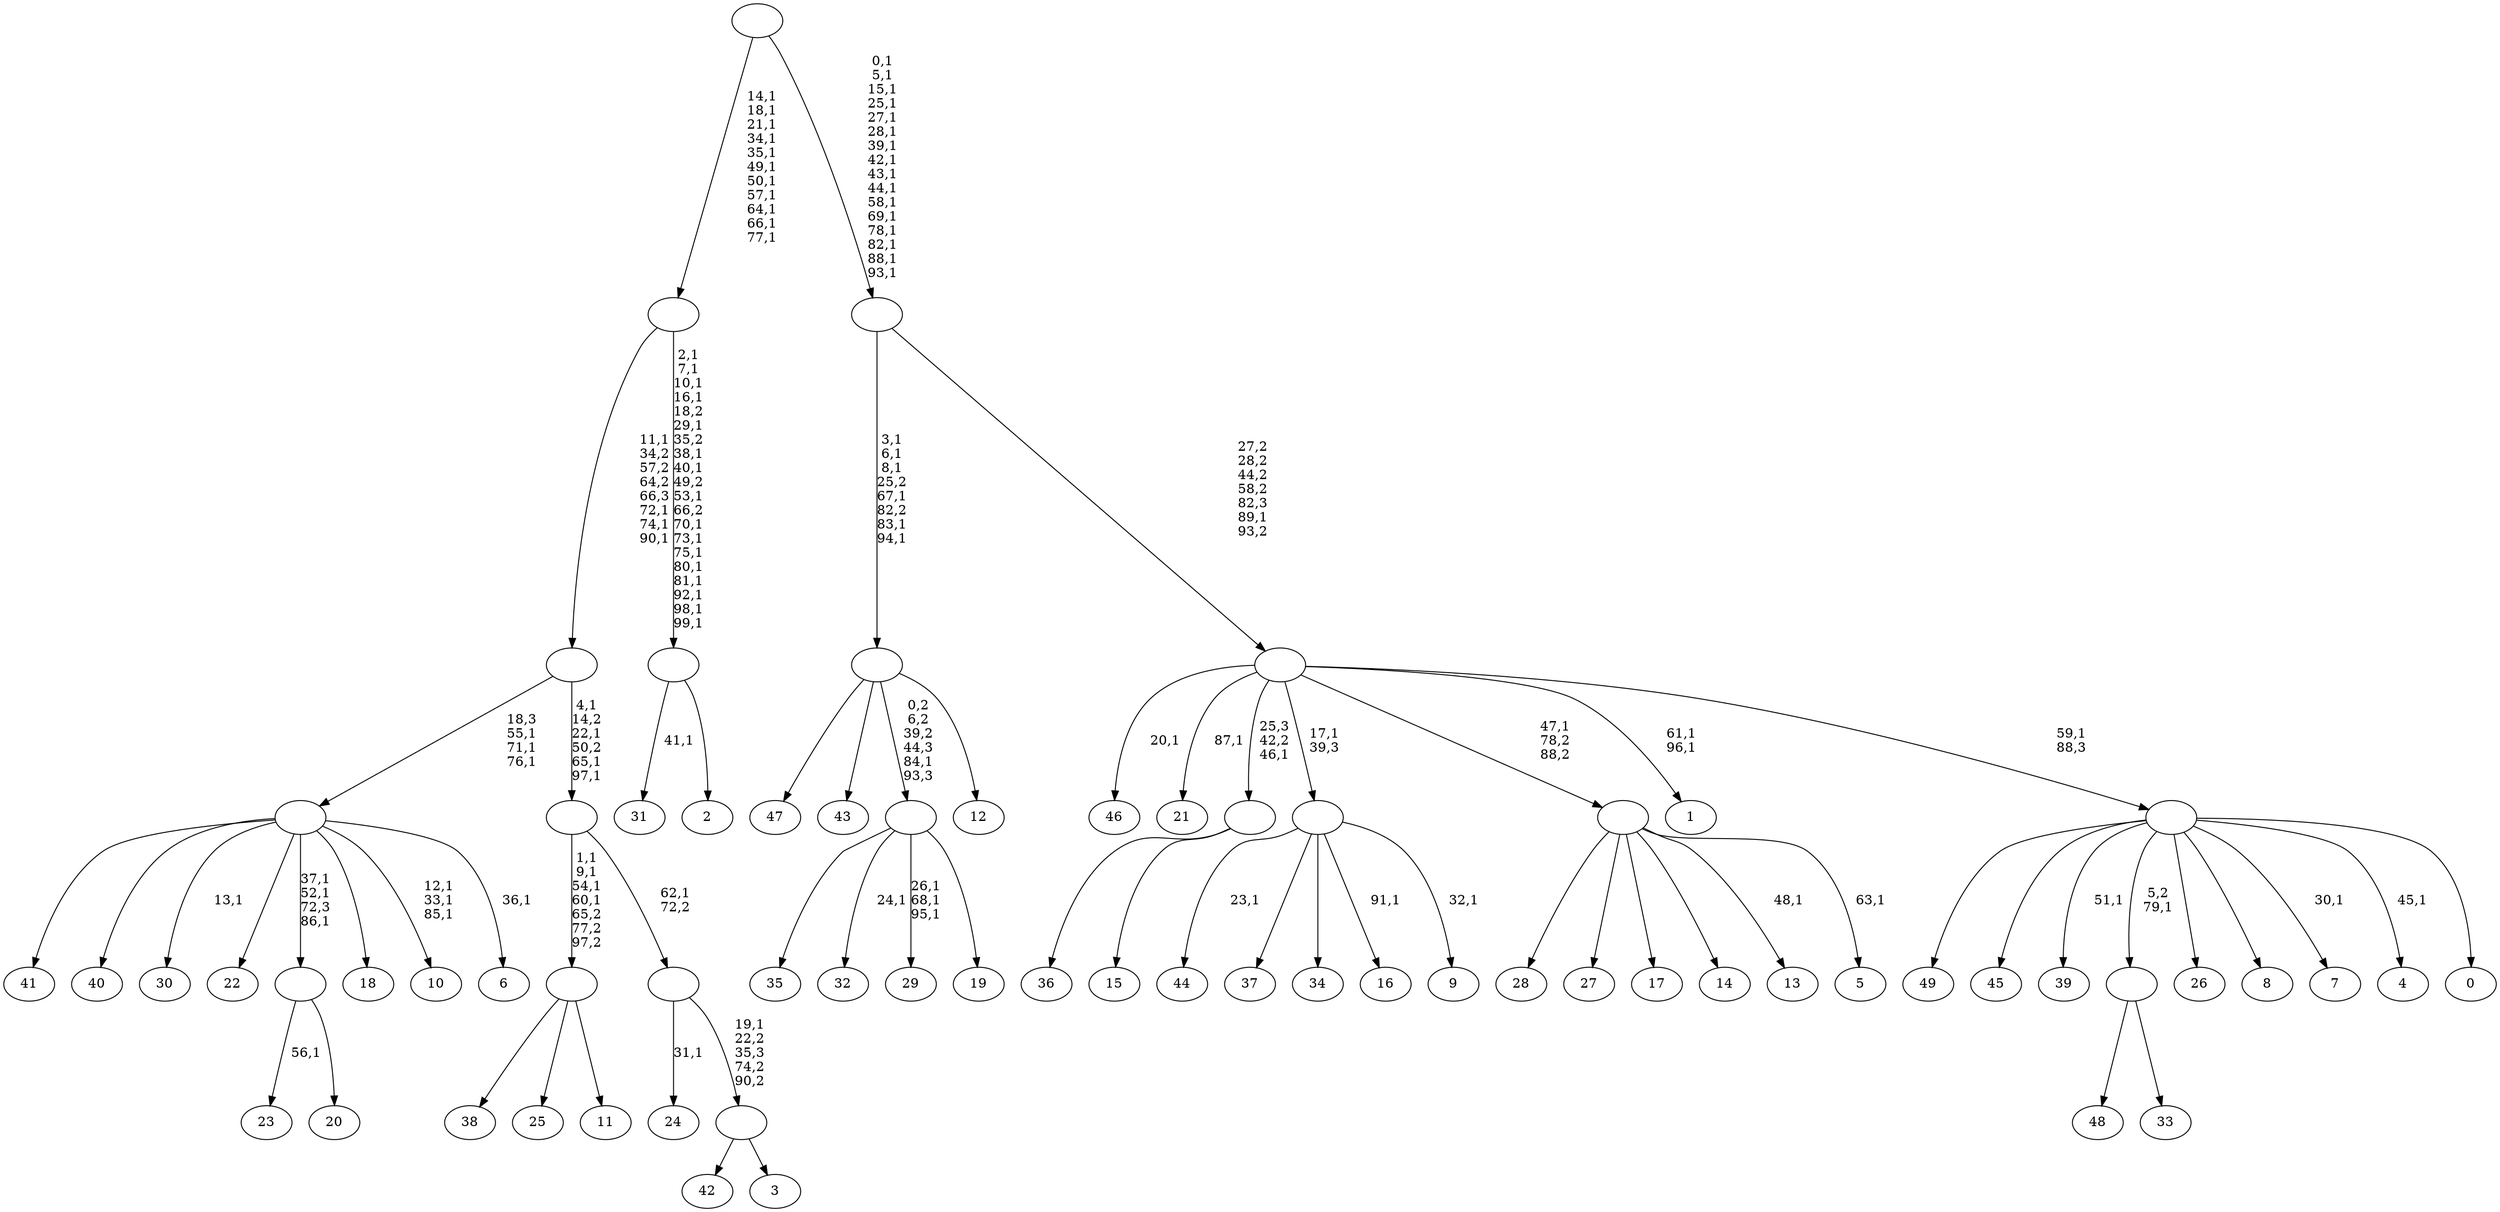 digraph T {
	150 [label="49"]
	149 [label="48"]
	148 [label="47"]
	147 [label="46"]
	145 [label="45"]
	144 [label="44"]
	142 [label="43"]
	141 [label="42"]
	140 [label="41"]
	139 [label="40"]
	138 [label="39"]
	136 [label="38"]
	135 [label="37"]
	134 [label="36"]
	133 [label="35"]
	132 [label="34"]
	131 [label="33"]
	130 [label=""]
	129 [label="32"]
	127 [label="31"]
	125 [label="30"]
	123 [label="29"]
	119 [label="28"]
	118 [label="27"]
	117 [label="26"]
	116 [label="25"]
	115 [label="24"]
	113 [label="23"]
	111 [label="22"]
	110 [label="21"]
	108 [label="20"]
	107 [label=""]
	104 [label="19"]
	103 [label=""]
	102 [label="18"]
	101 [label="17"]
	100 [label="16"]
	98 [label="15"]
	97 [label=""]
	96 [label="14"]
	95 [label="13"]
	93 [label="12"]
	92 [label=""]
	86 [label="11"]
	85 [label=""]
	81 [label="10"]
	77 [label="9"]
	75 [label=""]
	74 [label="8"]
	73 [label="7"]
	71 [label="6"]
	69 [label=""]
	66 [label="5"]
	64 [label=""]
	63 [label="4"]
	61 [label="3"]
	60 [label=""]
	59 [label=""]
	58 [label=""]
	54 [label=""]
	50 [label="2"]
	49 [label=""]
	33 [label=""]
	22 [label="1"]
	19 [label="0"]
	18 [label=""]
	17 [label=""]
	16 [label=""]
	0 [label=""]
	130 -> 149 [label=""]
	130 -> 131 [label=""]
	107 -> 113 [label="56,1"]
	107 -> 108 [label=""]
	103 -> 123 [label="26,1\n68,1\n95,1"]
	103 -> 129 [label="24,1"]
	103 -> 133 [label=""]
	103 -> 104 [label=""]
	97 -> 134 [label=""]
	97 -> 98 [label=""]
	92 -> 148 [label=""]
	92 -> 142 [label=""]
	92 -> 103 [label="0,2\n6,2\n39,2\n44,3\n84,1\n93,3"]
	92 -> 93 [label=""]
	85 -> 136 [label=""]
	85 -> 116 [label=""]
	85 -> 86 [label=""]
	75 -> 77 [label="32,1"]
	75 -> 100 [label="91,1"]
	75 -> 144 [label="23,1"]
	75 -> 135 [label=""]
	75 -> 132 [label=""]
	69 -> 71 [label="36,1"]
	69 -> 81 [label="12,1\n33,1\n85,1"]
	69 -> 107 [label="37,1\n52,1\n72,3\n86,1"]
	69 -> 125 [label="13,1"]
	69 -> 140 [label=""]
	69 -> 139 [label=""]
	69 -> 111 [label=""]
	69 -> 102 [label=""]
	64 -> 66 [label="63,1"]
	64 -> 95 [label="48,1"]
	64 -> 119 [label=""]
	64 -> 118 [label=""]
	64 -> 101 [label=""]
	64 -> 96 [label=""]
	60 -> 141 [label=""]
	60 -> 61 [label=""]
	59 -> 115 [label="31,1"]
	59 -> 60 [label="19,1\n22,2\n35,3\n74,2\n90,2"]
	58 -> 85 [label="1,1\n9,1\n54,1\n60,1\n65,2\n77,2\n97,2"]
	58 -> 59 [label="62,1\n72,2"]
	54 -> 58 [label="4,1\n14,2\n22,1\n50,2\n65,1\n97,1"]
	54 -> 69 [label="18,3\n55,1\n71,1\n76,1"]
	49 -> 127 [label="41,1"]
	49 -> 50 [label=""]
	33 -> 49 [label="2,1\n7,1\n10,1\n16,1\n18,2\n29,1\n35,2\n38,1\n40,1\n49,2\n53,1\n66,2\n70,1\n73,1\n75,1\n80,1\n81,1\n92,1\n98,1\n99,1"]
	33 -> 54 [label="11,1\n34,2\n57,2\n64,2\n66,3\n72,1\n74,1\n90,1"]
	18 -> 63 [label="45,1"]
	18 -> 73 [label="30,1"]
	18 -> 138 [label="51,1"]
	18 -> 150 [label=""]
	18 -> 145 [label=""]
	18 -> 130 [label="5,2\n79,1"]
	18 -> 117 [label=""]
	18 -> 74 [label=""]
	18 -> 19 [label=""]
	17 -> 22 [label="61,1\n96,1"]
	17 -> 110 [label="87,1"]
	17 -> 147 [label="20,1"]
	17 -> 97 [label="25,3\n42,2\n46,1"]
	17 -> 75 [label="17,1\n39,3"]
	17 -> 64 [label="47,1\n78,2\n88,2"]
	17 -> 18 [label="59,1\n88,3"]
	16 -> 92 [label="3,1\n6,1\n8,1\n25,2\n67,1\n82,2\n83,1\n94,1"]
	16 -> 17 [label="27,2\n28,2\n44,2\n58,2\n82,3\n89,1\n93,2"]
	0 -> 16 [label="0,1\n5,1\n15,1\n25,1\n27,1\n28,1\n39,1\n42,1\n43,1\n44,1\n58,1\n69,1\n78,1\n82,1\n88,1\n93,1"]
	0 -> 33 [label="14,1\n18,1\n21,1\n34,1\n35,1\n49,1\n50,1\n57,1\n64,1\n66,1\n77,1"]
}
